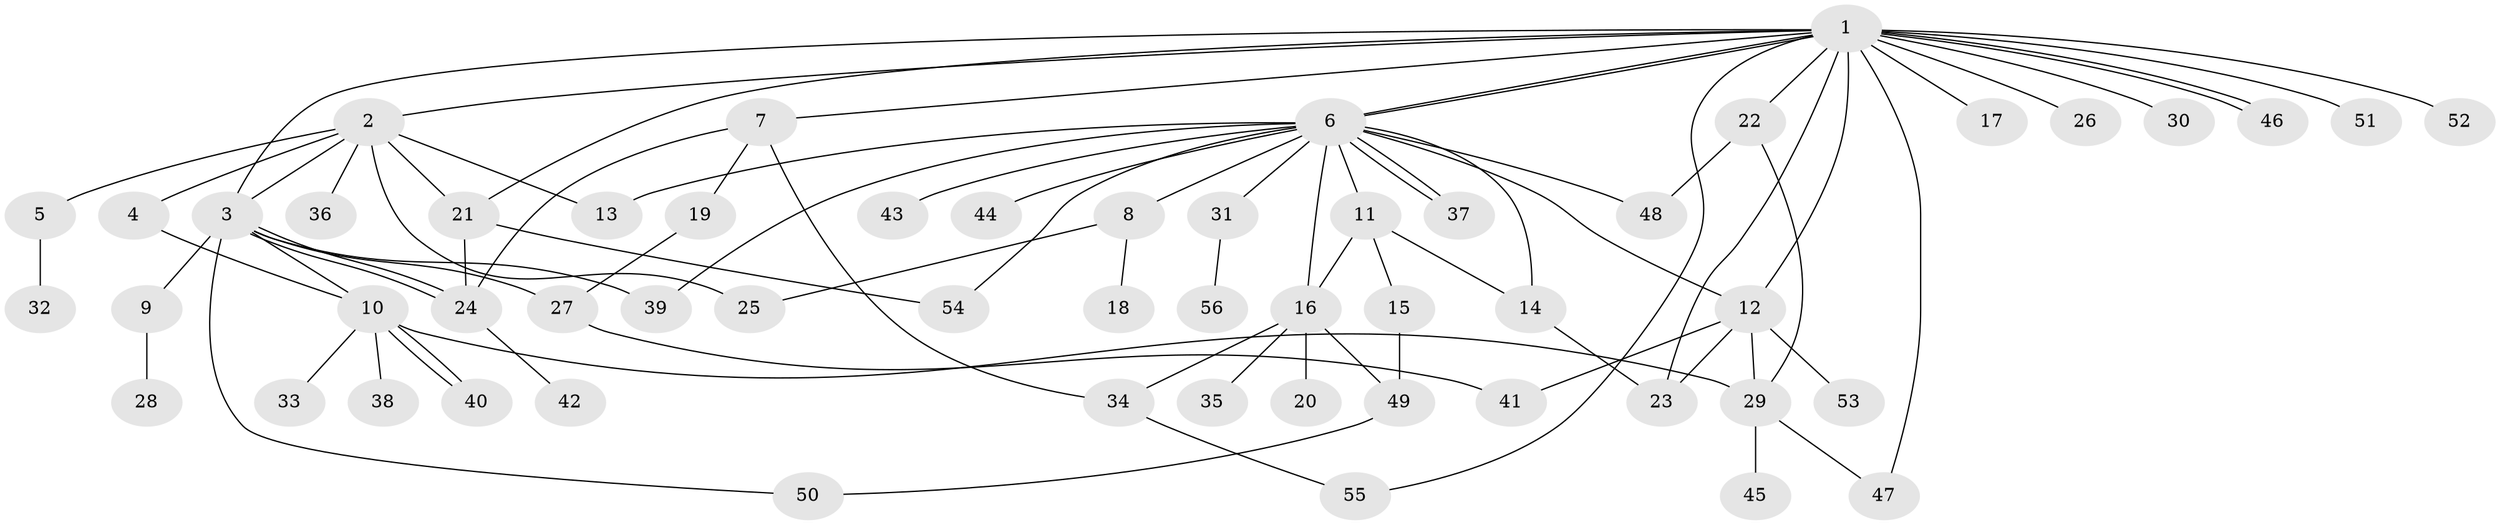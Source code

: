 // Generated by graph-tools (version 1.1) at 2025/11/02/27/25 16:11:13]
// undirected, 56 vertices, 84 edges
graph export_dot {
graph [start="1"]
  node [color=gray90,style=filled];
  1;
  2;
  3;
  4;
  5;
  6;
  7;
  8;
  9;
  10;
  11;
  12;
  13;
  14;
  15;
  16;
  17;
  18;
  19;
  20;
  21;
  22;
  23;
  24;
  25;
  26;
  27;
  28;
  29;
  30;
  31;
  32;
  33;
  34;
  35;
  36;
  37;
  38;
  39;
  40;
  41;
  42;
  43;
  44;
  45;
  46;
  47;
  48;
  49;
  50;
  51;
  52;
  53;
  54;
  55;
  56;
  1 -- 2;
  1 -- 3;
  1 -- 6;
  1 -- 6;
  1 -- 7;
  1 -- 12;
  1 -- 17;
  1 -- 21;
  1 -- 22;
  1 -- 23;
  1 -- 26;
  1 -- 30;
  1 -- 46;
  1 -- 46;
  1 -- 47;
  1 -- 51;
  1 -- 52;
  1 -- 55;
  2 -- 3;
  2 -- 4;
  2 -- 5;
  2 -- 13;
  2 -- 21;
  2 -- 25;
  2 -- 36;
  3 -- 9;
  3 -- 10;
  3 -- 24;
  3 -- 24;
  3 -- 27;
  3 -- 39;
  3 -- 50;
  4 -- 10;
  5 -- 32;
  6 -- 8;
  6 -- 11;
  6 -- 12;
  6 -- 13;
  6 -- 14;
  6 -- 16;
  6 -- 31;
  6 -- 37;
  6 -- 37;
  6 -- 39;
  6 -- 43;
  6 -- 44;
  6 -- 48;
  6 -- 54;
  7 -- 19;
  7 -- 24;
  7 -- 34;
  8 -- 18;
  8 -- 25;
  9 -- 28;
  10 -- 29;
  10 -- 33;
  10 -- 38;
  10 -- 40;
  10 -- 40;
  11 -- 14;
  11 -- 15;
  11 -- 16;
  12 -- 23;
  12 -- 29;
  12 -- 41;
  12 -- 53;
  14 -- 23;
  15 -- 49;
  16 -- 20;
  16 -- 34;
  16 -- 35;
  16 -- 49;
  19 -- 27;
  21 -- 24;
  21 -- 54;
  22 -- 29;
  22 -- 48;
  24 -- 42;
  27 -- 41;
  29 -- 45;
  29 -- 47;
  31 -- 56;
  34 -- 55;
  49 -- 50;
}
